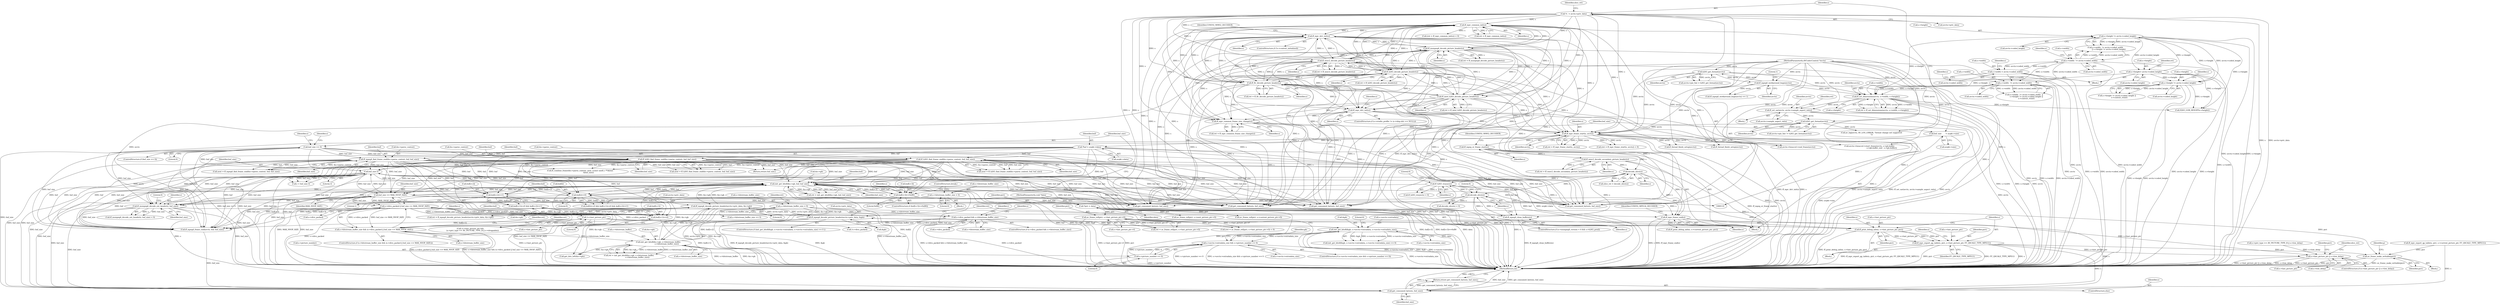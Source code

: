 digraph "0_FFmpeg_bd27a9364ca274ca97f1df6d984e88a0700fb235_0@pointer" {
"1001319" [label="(Call,ff_print_debug_info(s, s->last_picture_ptr, pict))"];
"1001208" [label="(Call,ff_mpv_frame_end(s))"];
"1000995" [label="(Call,ff_wmv2_decode_secondary_picture_header(s))"];
"1000982" [label="(Call,ff_mpeg_er_frame_start(s))"];
"1000938" [label="(Call,ff_mpv_frame_start(s, avctx))"];
"1000129" [label="(Call,*s  = avctx->priv_data)"];
"1000729" [label="(Call,ff_mpv_common_frame_size_change(s))"];
"1000594" [label="(Call,ff_mpv_common_init(s))"];
"1000396" [label="(Call,ff_mpv_idct_init(s))"];
"1000421" [label="(Call,ff_msmpeg4_decode_picture_header(s))"];
"1000409" [label="(Call,ff_wmv2_decode_picture_header(s))"];
"1000509" [label="(Call,ff_h263_decode_picture_header(s))"];
"1000503" [label="(Call,ff_flv_decode_picture_header(s))"];
"1000491" [label="(Call,ff_intel_h263_decode_picture_header(s))"];
"1000677" [label="(Call,ff_mpv_idct_init(s))"];
"1000588" [label="(Call,h263_get_format(avctx))"];
"1000661" [label="(Call,ff_mpeg4_workaround_bugs(avctx))"];
"1000111" [label="(MethodParameterIn,AVCodecContext *avctx)"];
"1000738" [label="(Call,h263_get_format(avctx))"];
"1000721" [label="(Call,ff_set_sar(avctx, avctx->sample_aspect_ratio))"];
"1000707" [label="(Call,ff_set_dimensions(avctx, s->width, s->height))"];
"1000681" [label="(Call,s->width  != avctx->coded_width)"];
"1000522" [label="(Call,s->width  != avctx->coded_width)"];
"1000543" [label="(Call,s->width = avctx->coded_width)"];
"1000689" [label="(Call,s->height != avctx->coded_height)"];
"1000529" [label="(Call,s->height != avctx->coded_height)"];
"1000550" [label="(Call,s->height= avctx->coded_height)"];
"1001020" [label="(Call,decode_slice(s))"];
"1001087" [label="(Call,ff_h263_resync(s))"];
"1001132" [label="(Call,decode_slice(s))"];
"1001128" [label="(Call,ff_mpeg4_clean_buffers(s))"];
"1001159" [label="(Call,ff_msmpeg4_decode_ext_header(s, buf_size))"];
"1000295" [label="(Call,buf_size-3)"];
"1000373" [label="(Call,init_get_bits8(&s->gb, buf, buf_size))"];
"1000471" [label="(Call,ff_mpeg4_decode_picture_header(avctx->priv_data, &s->gb))"];
"1000463" [label="(Call,ff_mpeg4_decode_picture_header(avctx->priv_data, &gb))"];
"1000449" [label="(Call,init_get_bits8(&gb, s->avctx->extradata, s->avctx->extradata_size))"];
"1000434" [label="(Call,s->avctx->extradata_size && s->picture_number == 0)"];
"1000440" [label="(Call,s->picture_number == 0)"];
"1000359" [label="(Call,init_get_bits8(&s->gb, s->bitstream_buffer,\n                             s->bitstream_buffer_size))"];
"1000346" [label="(Call,s->bitstream_buffer_size && (s->divx_packed || buf_size <= MAX_NVOP_SIZE))"];
"1000280" [label="(Call,s->divx_packed && s->bitstream_buffer_size)"];
"1000350" [label="(Call,s->divx_packed || buf_size <= MAX_NVOP_SIZE)"];
"1000354" [label="(Call,buf_size <= MAX_NVOP_SIZE)"];
"1000205" [label="(Call,ff_mpeg4_find_frame_end(&s->parse_context, buf, buf_size))"];
"1000117" [label="(Call,*buf = avpkt->data)"];
"1000144" [label="(Call,buf_size == 0)"];
"1000123" [label="(Call,buf_size       = avpkt->size)"];
"1000243" [label="(Call,ff_h263_find_frame_end(&s->parse_context, buf, buf_size))"];
"1000224" [label="(Call,ff_h263_find_frame_end(&s->parse_context, buf, buf_size))"];
"1000380" [label="(Call,s->bitstream_buffer_size = 0)"];
"1000339" [label="(Call,s->bitstream_buffer_size = 0)"];
"1000303" [label="(Call,buf[i]==0)"];
"1000316" [label="(Call,buf[i+2]==1)"];
"1000325" [label="(Call,buf[i+3]==0xB0)"];
"1000309" [label="(Call,buf[i+1]==0)"];
"1000804" [label="(Call,!s->last_picture_ptr)"];
"1001309" [label="(Call,av_frame_ref(pict, s->last_picture_ptr->f))"];
"1000140" [label="(Call,*pict = data)"];
"1000112" [label="(MethodParameterIn,void *data)"];
"1001325" [label="(Call,ff_mpv_export_qp_table(s, pict, s->last_picture_ptr, FF_QSCALE_TYPE_MPEG1))"];
"1001333" [label="(Call,s->last_picture_ptr || s->low_delay)"];
"1001365" [label="(Call,av_frame_make_writable(pict))"];
"1001471" [label="(Call,get_consumed_bytes(s, buf_size))"];
"1001470" [label="(Return,return get_consumed_bytes(s, buf_size);)"];
"1001132" [label="(Call,decode_slice(s))"];
"1000509" [label="(Call,ff_h263_decode_picture_header(s))"];
"1000140" [label="(Call,*pict = data)"];
"1000685" [label="(Call,avctx->coded_width)"];
"1000693" [label="(Call,avctx->coded_height)"];
"1000397" [label="(Identifier,s)"];
"1001262" [label="(Call,s->pict_type == AV_PICTURE_TYPE_B || s->low_delay)"];
"1001131" [label="(Call,decode_slice(s) < 0)"];
"1001162" [label="(Literal,0)"];
"1001325" [label="(Call,ff_mpv_export_qp_table(s, pict, s->last_picture_ptr, FF_QSCALE_TYPE_MPEG1))"];
"1000982" [label="(Call,ff_mpeg_er_frame_start(s))"];
"1000521" [label="(Call,s->width  != avctx->coded_width\n            || s->height != avctx->coded_height)"];
"1000364" [label="(Call,s->bitstream_buffer)"];
"1000142" [label="(Identifier,data)"];
"1000492" [label="(Identifier,s)"];
"1000249" [label="(Identifier,buf_size)"];
"1001309" [label="(Call,av_frame_ref(pict, s->last_picture_ptr->f))"];
"1000378" [label="(Identifier,buf)"];
"1001018" [label="(Call,slice_ret = decode_slice(s))"];
"1000805" [label="(Call,s->last_picture_ptr)"];
"1000594" [label="(Call,ff_mpv_common_init(s))"];
"1001292" [label="(Call,ff_mpv_export_qp_table(s, pict, s->current_picture_ptr, FF_QSCALE_TYPE_MPEG1))"];
"1000340" [label="(Call,s->bitstream_buffer_size)"];
"1000296" [label="(Identifier,buf_size)"];
"1000348" [label="(Identifier,s)"];
"1001474" [label="(MethodReturn,int)"];
"1000470" [label="(Identifier,ret)"];
"1000326" [label="(Call,buf[i+3])"];
"1000224" [label="(Call,ff_h263_find_frame_end(&s->parse_context, buf, buf_size))"];
"1000660" [label="(Call,ff_mpeg4_workaround_bugs(avctx) == 1)"];
"1000523" [label="(Call,s->width)"];
"1000263" [label="(Call,ff_combine_frame(&s->parse_context, next, (const uint8_t **)&buf,\n                             &buf_size))"];
"1000316" [label="(Call,buf[i+2]==1)"];
"1000124" [label="(Identifier,buf_size)"];
"1001159" [label="(Call,ff_msmpeg4_decode_ext_header(s, buf_size))"];
"1000307" [label="(Literal,0)"];
"1000677" [label="(Call,ff_mpv_idct_init(s))"];
"1000163" [label="(Call,av_frame_ref(pict, s->next_picture_ptr->f))"];
"1000544" [label="(Call,s->width)"];
"1001337" [label="(Call,s->low_delay)"];
"1000727" [label="(Call,ret = ff_mpv_common_frame_size_change(s))"];
"1000380" [label="(Call,s->bitstream_buffer_size = 0)"];
"1000350" [label="(Call,s->divx_packed || buf_size <= MAX_NVOP_SIZE)"];
"1000356" [label="(Identifier,MAX_NVOP_SIZE)"];
"1000308" [label="(Call,buf[i+1]==0 && buf[i+2]==1)"];
"1001472" [label="(Identifier,s)"];
"1001086" [label="(Call,ff_h263_resync(s) < 0)"];
"1001306" [label="(Call,(ret = av_frame_ref(pict, s->last_picture_ptr->f)) < 0)"];
"1001345" [label="(Identifier,pict)"];
"1001319" [label="(Call,ff_print_debug_info(s, s->last_picture_ptr, pict))"];
"1000410" [label="(Identifier,s)"];
"1000229" [label="(Identifier,buf)"];
"1001469" [label="(ControlStructure,else)"];
"1000206" [label="(Call,&s->parse_context)"];
"1000295" [label="(Call,buf_size-3)"];
"1001118" [label="(ControlStructure,if (s->msmpeg4_version < 4 && s->h263_pred))"];
"1000141" [label="(Identifier,pict)"];
"1001218" [label="(Call,ff_mpeg4_frame_end(avctx, buf, buf_size))"];
"1001366" [label="(Identifier,pict)"];
"1000510" [label="(Identifier,s)"];
"1000244" [label="(Call,&s->parse_context)"];
"1000699" [label="(Block,)"];
"1000143" [label="(ControlStructure,if (buf_size == 0))"];
"1001331" [label="(Identifier,FF_QSCALE_TYPE_MPEG1)"];
"1001460" [label="(Identifier,slice_ret)"];
"1000688" [label="(Call,s->height != avctx->coded_height ||\n        s->context_reinit)"];
"1000463" [label="(Call,ff_mpeg4_decode_picture_header(avctx->priv_data, &gb))"];
"1000682" [label="(Call,s->width)"];
"1000125" [label="(Call,avpkt->size)"];
"1000129" [label="(Call,*s  = avctx->priv_data)"];
"1000678" [label="(Identifier,s)"];
"1000291" [label="(Identifier,i)"];
"1000730" [label="(Identifier,s)"];
"1000665" [label="(ControlStructure,if (s->studio_profile != (s->idsp.idct == NULL)))"];
"1000707" [label="(Call,ff_set_dimensions(avctx, s->width, s->height))"];
"1000276" [label="(Return,return buf_size;)"];
"1000332" [label="(Block,)"];
"1000344" [label="(ControlStructure,break;)"];
"1001365" [label="(Call,av_frame_make_writable(pict))"];
"1000384" [label="(Literal,0)"];
"1001332" [label="(ControlStructure,if (s->last_picture_ptr || s->low_delay))"];
"1000203" [label="(Call,next = ff_mpeg4_find_frame_end(&s->parse_context, buf, buf_size))"];
"1000435" [label="(Call,s->avctx->extradata_size)"];
"1001311" [label="(Call,s->last_picture_ptr->f)"];
"1000472" [label="(Call,avctx->priv_data)"];
"1001321" [label="(Call,s->last_picture_ptr)"];
"1000371" [label="(Call,ret = init_get_bits8(&s->gb, buf, buf_size))"];
"1001473" [label="(Identifier,buf_size)"];
"1001134" [label="(Literal,0)"];
"1000507" [label="(Call,ret = ff_h263_decode_picture_header(s))"];
"1001304" [label="(Block,)"];
"1000491" [label="(Call,ff_intel_h263_decode_picture_header(s))"];
"1000447" [label="(ControlStructure,if (init_get_bits8(&gb, s->avctx->extradata, s->avctx->extradata_size) >= 0 ))"];
"1000211" [label="(Identifier,buf_size)"];
"1000986" [label="(Identifier,CONFIG_WMV2_DECODER)"];
"1000661" [label="(Call,ff_mpeg4_workaround_bugs(avctx))"];
"1000489" [label="(Call,ret = ff_intel_h263_decode_picture_header(s))"];
"1000533" [label="(Call,avctx->coded_height)"];
"1000243" [label="(Call,ff_h263_find_frame_end(&s->parse_context, buf, buf_size))"];
"1000690" [label="(Call,s->height)"];
"1000325" [label="(Call,buf[i+3]==0xB0)"];
"1000322" [label="(Literal,1)"];
"1001333" [label="(Call,s->last_picture_ptr || s->low_delay)"];
"1000433" [label="(ControlStructure,if (s->avctx->extradata_size && s->picture_number == 0))"];
"1000734" [label="(Call,avctx->pix_fmt != h263_get_format(avctx))"];
"1000462" [label="(Literal,0)"];
"1000867" [label="(Call,get_consumed_bytes(s, buf_size))"];
"1000562" [label="(Call,get_consumed_bytes(s, buf_size))"];
"1000662" [label="(Identifier,avctx)"];
"1001133" [label="(Identifier,s)"];
"1000355" [label="(Identifier,buf_size)"];
"1000422" [label="(Identifier,s)"];
"1000501" [label="(Call,ret = ff_flv_decode_picture_header(s))"];
"1000689" [label="(Call,s->height != avctx->coded_height)"];
"1000331" [label="(Literal,0xB0)"];
"1001276" [label="(Call,av_frame_ref(pict, s->current_picture_ptr->f))"];
"1000358" [label="(Identifier,ret)"];
"1001160" [label="(Identifier,s)"];
"1000222" [label="(Call,next = ff_h263_find_frame_end(&s->parse_context, buf, buf_size))"];
"1000280" [label="(Call,s->divx_packed && s->bitstream_buffer_size)"];
"1000588" [label="(Call,h263_get_format(avctx))"];
"1000559" [label="(Identifier,ret)"];
"1000293" [label="(Call,i < buf_size-3)"];
"1001286" [label="(Call,ff_print_debug_info(s, s->current_picture_ptr, pict))"];
"1001231" [label="(Call,ff_thread_finish_setup(avctx))"];
"1000131" [label="(Call,avctx->priv_data)"];
"1001158" [label="(Call,ff_msmpeg4_decode_ext_header(s, buf_size) < 0)"];
"1001208" [label="(Call,ff_mpv_frame_end(s))"];
"1000722" [label="(Identifier,avctx)"];
"1000379" [label="(Identifier,buf_size)"];
"1000945" [label="(Call,!s->divx_packed)"];
"1000111" [label="(MethodParameterIn,AVCodecContext *avctx)"];
"1000949" [label="(Call,ff_thread_finish_setup(avctx))"];
"1000310" [label="(Call,buf[i+1])"];
"1000683" [label="(Identifier,s)"];
"1001212" [label="(Identifier,CONFIG_MPEG4_DECODER)"];
"1000503" [label="(Call,ff_flv_decode_picture_header(s))"];
"1000400" [label="(Identifier,CONFIG_WMV2_DECODER)"];
"1000680" [label="(Call,s->width  != avctx->coded_width  ||\n        s->height != avctx->coded_height ||\n        s->context_reinit)"];
"1001129" [label="(Identifier,s)"];
"1001310" [label="(Identifier,pict)"];
"1000137" [label="(Identifier,slice_ret)"];
"1000591" [label="(Call,(ret = ff_mpv_common_init(s)) < 0)"];
"1000983" [label="(Identifier,s)"];
"1000803" [label="(Call,!s->last_picture_ptr &&\n        (s->pict_type == AV_PICTURE_TYPE_B || s->droppable))"];
"1000531" [label="(Identifier,s)"];
"1000464" [label="(Call,avctx->priv_data)"];
"1000681" [label="(Call,s->width  != avctx->coded_width)"];
"1000469" [label="(Call,ret = ff_mpeg4_decode_picture_header(avctx->priv_data, &s->gb))"];
"1000360" [label="(Call,&s->gb)"];
"1000387" [label="(Identifier,ret)"];
"1000552" [label="(Identifier,s)"];
"1000367" [label="(Call,s->bitstream_buffer_size)"];
"1000317" [label="(Call,buf[i+2])"];
"1000663" [label="(Literal,1)"];
"1000117" [label="(Call,*buf = avpkt->data)"];
"1001021" [label="(Identifier,s)"];
"1001087" [label="(Call,ff_h263_resync(s))"];
"1000939" [label="(Identifier,s)"];
"1000741" [label="(Call,av_log(avctx, AV_LOG_ERROR, \"format change not supported\n\"))"];
"1000475" [label="(Call,&s->gb)"];
"1000112" [label="(MethodParameterIn,void *data)"];
"1000451" [label="(Identifier,gb)"];
"1000935" [label="(Call,(ret = ff_mpv_frame_start(s, avctx)) < 0)"];
"1000804" [label="(Call,!s->last_picture_ptr)"];
"1000441" [label="(Call,s->picture_number)"];
"1001328" [label="(Call,s->last_picture_ptr)"];
"1000938" [label="(Call,ff_mpv_frame_start(s, avctx))"];
"1001064" [label="(Call,get_bits_left(&s->gb))"];
"1001334" [label="(Call,s->last_picture_ptr)"];
"1000188" [label="(Identifier,s)"];
"1000995" [label="(Call,ff_wmv2_decode_secondary_picture_header(s))"];
"1000230" [label="(Identifier,buf_size)"];
"1000152" [label="(Identifier,s)"];
"1000146" [label="(Literal,0)"];
"1000409" [label="(Call,ff_wmv2_decode_picture_header(s))"];
"1001209" [label="(Identifier,s)"];
"1001020" [label="(Call,decode_slice(s))"];
"1000723" [label="(Call,avctx->sample_aspect_ratio)"];
"1001089" [label="(Literal,0)"];
"1000210" [label="(Identifier,buf)"];
"1001200" [label="(Call,avctx->hwaccel->end_frame(avctx))"];
"1000550" [label="(Call,s->height= avctx->coded_height)"];
"1001177" [label="(Call,s->bitstream_buffer_size == 0)"];
"1000118" [label="(Identifier,buf)"];
"1000351" [label="(Call,s->divx_packed)"];
"1001470" [label="(Return,return get_consumed_bytes(s, buf_size);)"];
"1000357" [label="(Call,ret = init_get_bits8(&s->gb, s->bitstream_buffer,\n                             s->bitstream_buffer_size))"];
"1000940" [label="(Identifier,avctx)"];
"1000728" [label="(Identifier,ret)"];
"1001327" [label="(Identifier,pict)"];
"1000297" [label="(Literal,3)"];
"1000335" [label="(Identifier,s)"];
"1001161" [label="(Identifier,buf_size)"];
"1001307" [label="(Call,ret = av_frame_ref(pict, s->last_picture_ptr->f))"];
"1000407" [label="(Call,ret = ff_wmv2_decode_picture_header(s))"];
"1000739" [label="(Identifier,avctx)"];
"1000818" [label="(Call,get_consumed_bytes(s, buf_size))"];
"1000709" [label="(Call,s->width)"];
"1000449" [label="(Call,init_get_bits8(&gb, s->avctx->extradata, s->avctx->extradata_size))"];
"1000448" [label="(Call,init_get_bits8(&gb, s->avctx->extradata, s->avctx->extradata_size) >= 0)"];
"1000543" [label="(Call,s->width = avctx->coded_width)"];
"1000359" [label="(Call,init_get_bits8(&s->gb, s->bitstream_buffer,\n                             s->bitstream_buffer_size))"];
"1001335" [label="(Identifier,s)"];
"1000592" [label="(Call,ret = ff_mpv_common_init(s))"];
"1000345" [label="(ControlStructure,if (s->bitstream_buffer_size && (s->divx_packed || buf_size <= MAX_NVOP_SIZE)))"];
"1000811" [label="(Identifier,s)"];
"1000452" [label="(Call,s->avctx->extradata)"];
"1000721" [label="(Call,ff_set_sar(avctx, avctx->sample_aspect_ratio))"];
"1000697" [label="(Identifier,s)"];
"1000205" [label="(Call,ff_mpeg4_find_frame_end(&s->parse_context, buf, buf_size))"];
"1000381" [label="(Call,s->bitstream_buffer_size)"];
"1001128" [label="(Call,ff_mpeg4_clean_buffers(s))"];
"1000343" [label="(Literal,0)"];
"1000529" [label="(Call,s->height != avctx->coded_height)"];
"1000284" [label="(Call,s->bitstream_buffer_size)"];
"1000324" [label="(ControlStructure,if (buf[i+3]==0xB0))"];
"1001088" [label="(Identifier,s)"];
"1000457" [label="(Call,s->avctx->extradata_size)"];
"1000339" [label="(Call,s->bitstream_buffer_size = 0)"];
"1000467" [label="(Call,&gb)"];
"1001361" [label="(Block,)"];
"1000354" [label="(Call,buf_size <= MAX_NVOP_SIZE)"];
"1000712" [label="(Call,s->height)"];
"1000996" [label="(Identifier,s)"];
"1001320" [label="(Identifier,s)"];
"1000536" [label="(Block,)"];
"1000936" [label="(Call,ret = ff_mpv_frame_start(s, avctx))"];
"1000311" [label="(Identifier,buf)"];
"1001471" [label="(Call,get_consumed_bytes(s, buf_size))"];
"1000315" [label="(Literal,0)"];
"1000504" [label="(Identifier,s)"];
"1000145" [label="(Identifier,buf_size)"];
"1000279" [label="(ControlStructure,if (s->divx_packed && s->bitstream_buffer_size))"];
"1000130" [label="(Identifier,s)"];
"1000691" [label="(Identifier,s)"];
"1000302" [label="(Call,buf[i]==0 && buf[i+1]==0 && buf[i+2]==1)"];
"1000708" [label="(Identifier,avctx)"];
"1000547" [label="(Call,avctx->coded_width)"];
"1000119" [label="(Call,avpkt->data)"];
"1000318" [label="(Identifier,buf)"];
"1000450" [label="(Call,&gb)"];
"1000144" [label="(Call,buf_size == 0)"];
"1000551" [label="(Call,s->height)"];
"1000419" [label="(Call,ret = ff_msmpeg4_decode_picture_header(s))"];
"1000444" [label="(Literal,0)"];
"1000595" [label="(Identifier,s)"];
"1000471" [label="(Call,ff_mpeg4_decode_picture_header(avctx->priv_data, &s->gb))"];
"1000304" [label="(Call,buf[i])"];
"1000993" [label="(Call,ret = ff_wmv2_decode_secondary_picture_header(s))"];
"1000434" [label="(Call,s->avctx->extradata_size && s->picture_number == 0)"];
"1000526" [label="(Call,avctx->coded_width)"];
"1001324" [label="(Identifier,pict)"];
"1000346" [label="(Call,s->bitstream_buffer_size && (s->divx_packed || buf_size <= MAX_NVOP_SIZE))"];
"1000852" [label="(Call,get_consumed_bytes(s, buf_size))"];
"1000530" [label="(Call,s->height)"];
"1000440" [label="(Call,s->picture_number == 0)"];
"1000303" [label="(Call,buf[i]==0)"];
"1000347" [label="(Call,s->bitstream_buffer_size)"];
"1000372" [label="(Identifier,ret)"];
"1000738" [label="(Call,h263_get_format(avctx))"];
"1000958" [label="(Call,avctx->hwaccel->start_frame(avctx, s->gb.buffer,\n                                          s->gb.buffer_end - s->gb.buffer))"];
"1000421" [label="(Call,ff_msmpeg4_decode_picture_header(s))"];
"1000554" [label="(Call,avctx->coded_height)"];
"1000225" [label="(Call,&s->parse_context)"];
"1001326" [label="(Identifier,s)"];
"1000705" [label="(Call,ret = ff_set_dimensions(avctx, s->width, s->height))"];
"1000774" [label="(Call,H263_GOB_HEIGHT(s->height))"];
"1000309" [label="(Call,buf[i+1]==0)"];
"1000281" [label="(Call,s->divx_packed)"];
"1000241" [label="(Call,next = ff_h263_find_frame_end(&s->parse_context, buf, buf_size))"];
"1000391" [label="(ControlStructure,if (!s->context_initialized))"];
"1000589" [label="(Identifier,avctx)"];
"1000729" [label="(Call,ff_mpv_common_frame_size_change(s))"];
"1001369" [label="(Identifier,p)"];
"1000374" [label="(Call,&s->gb)"];
"1000123" [label="(Call,buf_size       = avpkt->size)"];
"1000373" [label="(Call,init_get_bits8(&s->gb, buf, buf_size))"];
"1000248" [label="(Identifier,buf)"];
"1000115" [label="(Block,)"];
"1000522" [label="(Call,s->width  != avctx->coded_width)"];
"1000584" [label="(Call,avctx->pix_fmt = h263_get_format(avctx))"];
"1000396" [label="(Call,ff_mpv_idct_init(s))"];
"1001319" -> "1001304"  [label="AST: "];
"1001319" -> "1001324"  [label="CFG: "];
"1001320" -> "1001319"  [label="AST: "];
"1001321" -> "1001319"  [label="AST: "];
"1001324" -> "1001319"  [label="AST: "];
"1001326" -> "1001319"  [label="CFG: "];
"1001319" -> "1001474"  [label="DDG: ff_print_debug_info(s, s->last_picture_ptr, pict)"];
"1001208" -> "1001319"  [label="DDG: s"];
"1000804" -> "1001319"  [label="DDG: s->last_picture_ptr"];
"1001309" -> "1001319"  [label="DDG: pict"];
"1001319" -> "1001325"  [label="DDG: s"];
"1001319" -> "1001325"  [label="DDG: pict"];
"1001319" -> "1001325"  [label="DDG: s->last_picture_ptr"];
"1001208" -> "1000115"  [label="AST: "];
"1001208" -> "1001209"  [label="CFG: "];
"1001209" -> "1001208"  [label="AST: "];
"1001212" -> "1001208"  [label="CFG: "];
"1001208" -> "1001474"  [label="DDG: s"];
"1001208" -> "1001474"  [label="DDG: ff_mpv_frame_end(s)"];
"1000995" -> "1001208"  [label="DDG: s"];
"1001020" -> "1001208"  [label="DDG: s"];
"1001087" -> "1001208"  [label="DDG: s"];
"1001159" -> "1001208"  [label="DDG: s"];
"1001132" -> "1001208"  [label="DDG: s"];
"1001208" -> "1001286"  [label="DDG: s"];
"1001208" -> "1001471"  [label="DDG: s"];
"1000995" -> "1000993"  [label="AST: "];
"1000995" -> "1000996"  [label="CFG: "];
"1000996" -> "1000995"  [label="AST: "];
"1000993" -> "1000995"  [label="CFG: "];
"1000995" -> "1001474"  [label="DDG: s"];
"1000995" -> "1000993"  [label="DDG: s"];
"1000982" -> "1000995"  [label="DDG: s"];
"1000995" -> "1001020"  [label="DDG: s"];
"1000982" -> "1000115"  [label="AST: "];
"1000982" -> "1000983"  [label="CFG: "];
"1000983" -> "1000982"  [label="AST: "];
"1000986" -> "1000982"  [label="CFG: "];
"1000982" -> "1001474"  [label="DDG: ff_mpeg_er_frame_start(s)"];
"1000938" -> "1000982"  [label="DDG: s"];
"1000982" -> "1001020"  [label="DDG: s"];
"1000938" -> "1000936"  [label="AST: "];
"1000938" -> "1000940"  [label="CFG: "];
"1000939" -> "1000938"  [label="AST: "];
"1000940" -> "1000938"  [label="AST: "];
"1000936" -> "1000938"  [label="CFG: "];
"1000938" -> "1001474"  [label="DDG: s"];
"1000938" -> "1001474"  [label="DDG: avctx"];
"1000938" -> "1000935"  [label="DDG: s"];
"1000938" -> "1000935"  [label="DDG: avctx"];
"1000938" -> "1000936"  [label="DDG: s"];
"1000938" -> "1000936"  [label="DDG: avctx"];
"1000129" -> "1000938"  [label="DDG: s"];
"1000729" -> "1000938"  [label="DDG: s"];
"1000594" -> "1000938"  [label="DDG: s"];
"1000421" -> "1000938"  [label="DDG: s"];
"1000409" -> "1000938"  [label="DDG: s"];
"1000509" -> "1000938"  [label="DDG: s"];
"1000677" -> "1000938"  [label="DDG: s"];
"1000396" -> "1000938"  [label="DDG: s"];
"1000503" -> "1000938"  [label="DDG: s"];
"1000491" -> "1000938"  [label="DDG: s"];
"1000588" -> "1000938"  [label="DDG: avctx"];
"1000738" -> "1000938"  [label="DDG: avctx"];
"1000661" -> "1000938"  [label="DDG: avctx"];
"1000111" -> "1000938"  [label="DDG: avctx"];
"1000938" -> "1000949"  [label="DDG: avctx"];
"1000938" -> "1000958"  [label="DDG: avctx"];
"1000938" -> "1001200"  [label="DDG: avctx"];
"1000938" -> "1001218"  [label="DDG: avctx"];
"1000938" -> "1001231"  [label="DDG: avctx"];
"1000129" -> "1000115"  [label="AST: "];
"1000129" -> "1000131"  [label="CFG: "];
"1000130" -> "1000129"  [label="AST: "];
"1000131" -> "1000129"  [label="AST: "];
"1000137" -> "1000129"  [label="CFG: "];
"1000129" -> "1001474"  [label="DDG: s"];
"1000129" -> "1001474"  [label="DDG: avctx->priv_data"];
"1000129" -> "1000396"  [label="DDG: s"];
"1000129" -> "1000409"  [label="DDG: s"];
"1000129" -> "1000421"  [label="DDG: s"];
"1000129" -> "1000491"  [label="DDG: s"];
"1000129" -> "1000503"  [label="DDG: s"];
"1000129" -> "1000509"  [label="DDG: s"];
"1000129" -> "1000562"  [label="DDG: s"];
"1000129" -> "1000594"  [label="DDG: s"];
"1000129" -> "1000677"  [label="DDG: s"];
"1000129" -> "1000729"  [label="DDG: s"];
"1000129" -> "1000818"  [label="DDG: s"];
"1000129" -> "1000852"  [label="DDG: s"];
"1000129" -> "1000867"  [label="DDG: s"];
"1000729" -> "1000727"  [label="AST: "];
"1000729" -> "1000730"  [label="CFG: "];
"1000730" -> "1000729"  [label="AST: "];
"1000727" -> "1000729"  [label="CFG: "];
"1000729" -> "1001474"  [label="DDG: s"];
"1000729" -> "1000727"  [label="DDG: s"];
"1000594" -> "1000729"  [label="DDG: s"];
"1000421" -> "1000729"  [label="DDG: s"];
"1000409" -> "1000729"  [label="DDG: s"];
"1000509" -> "1000729"  [label="DDG: s"];
"1000677" -> "1000729"  [label="DDG: s"];
"1000396" -> "1000729"  [label="DDG: s"];
"1000503" -> "1000729"  [label="DDG: s"];
"1000491" -> "1000729"  [label="DDG: s"];
"1000729" -> "1000818"  [label="DDG: s"];
"1000729" -> "1000852"  [label="DDG: s"];
"1000729" -> "1000867"  [label="DDG: s"];
"1000594" -> "1000592"  [label="AST: "];
"1000594" -> "1000595"  [label="CFG: "];
"1000595" -> "1000594"  [label="AST: "];
"1000592" -> "1000594"  [label="CFG: "];
"1000594" -> "1001474"  [label="DDG: s"];
"1000594" -> "1000396"  [label="DDG: s"];
"1000594" -> "1000409"  [label="DDG: s"];
"1000594" -> "1000421"  [label="DDG: s"];
"1000594" -> "1000491"  [label="DDG: s"];
"1000594" -> "1000503"  [label="DDG: s"];
"1000594" -> "1000509"  [label="DDG: s"];
"1000594" -> "1000562"  [label="DDG: s"];
"1000594" -> "1000591"  [label="DDG: s"];
"1000594" -> "1000592"  [label="DDG: s"];
"1000396" -> "1000594"  [label="DDG: s"];
"1000421" -> "1000594"  [label="DDG: s"];
"1000409" -> "1000594"  [label="DDG: s"];
"1000509" -> "1000594"  [label="DDG: s"];
"1000503" -> "1000594"  [label="DDG: s"];
"1000491" -> "1000594"  [label="DDG: s"];
"1000594" -> "1000677"  [label="DDG: s"];
"1000594" -> "1000818"  [label="DDG: s"];
"1000594" -> "1000852"  [label="DDG: s"];
"1000594" -> "1000867"  [label="DDG: s"];
"1000396" -> "1000391"  [label="AST: "];
"1000396" -> "1000397"  [label="CFG: "];
"1000397" -> "1000396"  [label="AST: "];
"1000400" -> "1000396"  [label="CFG: "];
"1000396" -> "1001474"  [label="DDG: ff_mpv_idct_init(s)"];
"1000396" -> "1001474"  [label="DDG: s"];
"1000421" -> "1000396"  [label="DDG: s"];
"1000409" -> "1000396"  [label="DDG: s"];
"1000509" -> "1000396"  [label="DDG: s"];
"1000503" -> "1000396"  [label="DDG: s"];
"1000491" -> "1000396"  [label="DDG: s"];
"1000396" -> "1000409"  [label="DDG: s"];
"1000396" -> "1000421"  [label="DDG: s"];
"1000396" -> "1000491"  [label="DDG: s"];
"1000396" -> "1000503"  [label="DDG: s"];
"1000396" -> "1000509"  [label="DDG: s"];
"1000396" -> "1000562"  [label="DDG: s"];
"1000396" -> "1000677"  [label="DDG: s"];
"1000396" -> "1000818"  [label="DDG: s"];
"1000396" -> "1000852"  [label="DDG: s"];
"1000396" -> "1000867"  [label="DDG: s"];
"1000421" -> "1000419"  [label="AST: "];
"1000421" -> "1000422"  [label="CFG: "];
"1000422" -> "1000421"  [label="AST: "];
"1000419" -> "1000421"  [label="CFG: "];
"1000421" -> "1001474"  [label="DDG: s"];
"1000421" -> "1000409"  [label="DDG: s"];
"1000421" -> "1000419"  [label="DDG: s"];
"1000409" -> "1000421"  [label="DDG: s"];
"1000509" -> "1000421"  [label="DDG: s"];
"1000503" -> "1000421"  [label="DDG: s"];
"1000491" -> "1000421"  [label="DDG: s"];
"1000421" -> "1000491"  [label="DDG: s"];
"1000421" -> "1000503"  [label="DDG: s"];
"1000421" -> "1000509"  [label="DDG: s"];
"1000421" -> "1000562"  [label="DDG: s"];
"1000421" -> "1000677"  [label="DDG: s"];
"1000421" -> "1000818"  [label="DDG: s"];
"1000421" -> "1000852"  [label="DDG: s"];
"1000421" -> "1000867"  [label="DDG: s"];
"1000409" -> "1000407"  [label="AST: "];
"1000409" -> "1000410"  [label="CFG: "];
"1000410" -> "1000409"  [label="AST: "];
"1000407" -> "1000409"  [label="CFG: "];
"1000409" -> "1001474"  [label="DDG: s"];
"1000409" -> "1000407"  [label="DDG: s"];
"1000509" -> "1000409"  [label="DDG: s"];
"1000503" -> "1000409"  [label="DDG: s"];
"1000491" -> "1000409"  [label="DDG: s"];
"1000409" -> "1000491"  [label="DDG: s"];
"1000409" -> "1000503"  [label="DDG: s"];
"1000409" -> "1000509"  [label="DDG: s"];
"1000409" -> "1000562"  [label="DDG: s"];
"1000409" -> "1000677"  [label="DDG: s"];
"1000409" -> "1000818"  [label="DDG: s"];
"1000409" -> "1000852"  [label="DDG: s"];
"1000409" -> "1000867"  [label="DDG: s"];
"1000509" -> "1000507"  [label="AST: "];
"1000509" -> "1000510"  [label="CFG: "];
"1000510" -> "1000509"  [label="AST: "];
"1000507" -> "1000509"  [label="CFG: "];
"1000509" -> "1001474"  [label="DDG: s"];
"1000509" -> "1000491"  [label="DDG: s"];
"1000509" -> "1000503"  [label="DDG: s"];
"1000509" -> "1000507"  [label="DDG: s"];
"1000503" -> "1000509"  [label="DDG: s"];
"1000491" -> "1000509"  [label="DDG: s"];
"1000509" -> "1000562"  [label="DDG: s"];
"1000509" -> "1000677"  [label="DDG: s"];
"1000509" -> "1000818"  [label="DDG: s"];
"1000509" -> "1000852"  [label="DDG: s"];
"1000509" -> "1000867"  [label="DDG: s"];
"1000503" -> "1000501"  [label="AST: "];
"1000503" -> "1000504"  [label="CFG: "];
"1000504" -> "1000503"  [label="AST: "];
"1000501" -> "1000503"  [label="CFG: "];
"1000503" -> "1001474"  [label="DDG: s"];
"1000503" -> "1000491"  [label="DDG: s"];
"1000503" -> "1000501"  [label="DDG: s"];
"1000491" -> "1000503"  [label="DDG: s"];
"1000503" -> "1000562"  [label="DDG: s"];
"1000503" -> "1000677"  [label="DDG: s"];
"1000503" -> "1000818"  [label="DDG: s"];
"1000503" -> "1000852"  [label="DDG: s"];
"1000503" -> "1000867"  [label="DDG: s"];
"1000491" -> "1000489"  [label="AST: "];
"1000491" -> "1000492"  [label="CFG: "];
"1000492" -> "1000491"  [label="AST: "];
"1000489" -> "1000491"  [label="CFG: "];
"1000491" -> "1001474"  [label="DDG: s"];
"1000491" -> "1000489"  [label="DDG: s"];
"1000491" -> "1000562"  [label="DDG: s"];
"1000491" -> "1000677"  [label="DDG: s"];
"1000491" -> "1000818"  [label="DDG: s"];
"1000491" -> "1000852"  [label="DDG: s"];
"1000491" -> "1000867"  [label="DDG: s"];
"1000677" -> "1000665"  [label="AST: "];
"1000677" -> "1000678"  [label="CFG: "];
"1000678" -> "1000677"  [label="AST: "];
"1000683" -> "1000677"  [label="CFG: "];
"1000677" -> "1001474"  [label="DDG: s"];
"1000677" -> "1001474"  [label="DDG: ff_mpv_idct_init(s)"];
"1000677" -> "1000818"  [label="DDG: s"];
"1000677" -> "1000852"  [label="DDG: s"];
"1000677" -> "1000867"  [label="DDG: s"];
"1000588" -> "1000584"  [label="AST: "];
"1000588" -> "1000589"  [label="CFG: "];
"1000589" -> "1000588"  [label="AST: "];
"1000584" -> "1000588"  [label="CFG: "];
"1000588" -> "1001474"  [label="DDG: avctx"];
"1000588" -> "1000584"  [label="DDG: avctx"];
"1000661" -> "1000588"  [label="DDG: avctx"];
"1000111" -> "1000588"  [label="DDG: avctx"];
"1000588" -> "1000661"  [label="DDG: avctx"];
"1000588" -> "1000707"  [label="DDG: avctx"];
"1000661" -> "1000660"  [label="AST: "];
"1000661" -> "1000662"  [label="CFG: "];
"1000662" -> "1000661"  [label="AST: "];
"1000663" -> "1000661"  [label="CFG: "];
"1000661" -> "1001474"  [label="DDG: avctx"];
"1000661" -> "1000660"  [label="DDG: avctx"];
"1000111" -> "1000661"  [label="DDG: avctx"];
"1000661" -> "1000707"  [label="DDG: avctx"];
"1000111" -> "1000110"  [label="AST: "];
"1000111" -> "1001474"  [label="DDG: avctx"];
"1000111" -> "1000707"  [label="DDG: avctx"];
"1000111" -> "1000721"  [label="DDG: avctx"];
"1000111" -> "1000738"  [label="DDG: avctx"];
"1000111" -> "1000741"  [label="DDG: avctx"];
"1000111" -> "1000949"  [label="DDG: avctx"];
"1000111" -> "1000958"  [label="DDG: avctx"];
"1000111" -> "1001200"  [label="DDG: avctx"];
"1000111" -> "1001218"  [label="DDG: avctx"];
"1000111" -> "1001231"  [label="DDG: avctx"];
"1000738" -> "1000734"  [label="AST: "];
"1000738" -> "1000739"  [label="CFG: "];
"1000739" -> "1000738"  [label="AST: "];
"1000734" -> "1000738"  [label="CFG: "];
"1000738" -> "1001474"  [label="DDG: avctx"];
"1000738" -> "1000734"  [label="DDG: avctx"];
"1000721" -> "1000738"  [label="DDG: avctx"];
"1000738" -> "1000741"  [label="DDG: avctx"];
"1000721" -> "1000699"  [label="AST: "];
"1000721" -> "1000723"  [label="CFG: "];
"1000722" -> "1000721"  [label="AST: "];
"1000723" -> "1000721"  [label="AST: "];
"1000728" -> "1000721"  [label="CFG: "];
"1000721" -> "1001474"  [label="DDG: ff_set_sar(avctx, avctx->sample_aspect_ratio)"];
"1000721" -> "1001474"  [label="DDG: avctx"];
"1000721" -> "1001474"  [label="DDG: avctx->sample_aspect_ratio"];
"1000707" -> "1000721"  [label="DDG: avctx"];
"1000707" -> "1000705"  [label="AST: "];
"1000707" -> "1000712"  [label="CFG: "];
"1000708" -> "1000707"  [label="AST: "];
"1000709" -> "1000707"  [label="AST: "];
"1000712" -> "1000707"  [label="AST: "];
"1000705" -> "1000707"  [label="CFG: "];
"1000707" -> "1001474"  [label="DDG: s->width"];
"1000707" -> "1001474"  [label="DDG: s->height"];
"1000707" -> "1001474"  [label="DDG: avctx"];
"1000707" -> "1000705"  [label="DDG: avctx"];
"1000707" -> "1000705"  [label="DDG: s->width"];
"1000707" -> "1000705"  [label="DDG: s->height"];
"1000681" -> "1000707"  [label="DDG: s->width"];
"1000689" -> "1000707"  [label="DDG: s->height"];
"1000529" -> "1000707"  [label="DDG: s->height"];
"1000550" -> "1000707"  [label="DDG: s->height"];
"1000707" -> "1000774"  [label="DDG: s->height"];
"1000681" -> "1000680"  [label="AST: "];
"1000681" -> "1000685"  [label="CFG: "];
"1000682" -> "1000681"  [label="AST: "];
"1000685" -> "1000681"  [label="AST: "];
"1000691" -> "1000681"  [label="CFG: "];
"1000680" -> "1000681"  [label="CFG: "];
"1000681" -> "1001474"  [label="DDG: s->width"];
"1000681" -> "1001474"  [label="DDG: avctx->coded_width"];
"1000681" -> "1000680"  [label="DDG: s->width"];
"1000681" -> "1000680"  [label="DDG: avctx->coded_width"];
"1000522" -> "1000681"  [label="DDG: s->width"];
"1000522" -> "1000681"  [label="DDG: avctx->coded_width"];
"1000543" -> "1000681"  [label="DDG: s->width"];
"1000522" -> "1000521"  [label="AST: "];
"1000522" -> "1000526"  [label="CFG: "];
"1000523" -> "1000522"  [label="AST: "];
"1000526" -> "1000522"  [label="AST: "];
"1000531" -> "1000522"  [label="CFG: "];
"1000521" -> "1000522"  [label="CFG: "];
"1000522" -> "1001474"  [label="DDG: avctx->coded_width"];
"1000522" -> "1001474"  [label="DDG: s->width"];
"1000522" -> "1000521"  [label="DDG: s->width"];
"1000522" -> "1000521"  [label="DDG: avctx->coded_width"];
"1000543" -> "1000522"  [label="DDG: s->width"];
"1000522" -> "1000543"  [label="DDG: avctx->coded_width"];
"1000543" -> "1000536"  [label="AST: "];
"1000543" -> "1000547"  [label="CFG: "];
"1000544" -> "1000543"  [label="AST: "];
"1000547" -> "1000543"  [label="AST: "];
"1000552" -> "1000543"  [label="CFG: "];
"1000543" -> "1001474"  [label="DDG: avctx->coded_width"];
"1000543" -> "1001474"  [label="DDG: s->width"];
"1000689" -> "1000688"  [label="AST: "];
"1000689" -> "1000693"  [label="CFG: "];
"1000690" -> "1000689"  [label="AST: "];
"1000693" -> "1000689"  [label="AST: "];
"1000697" -> "1000689"  [label="CFG: "];
"1000688" -> "1000689"  [label="CFG: "];
"1000689" -> "1001474"  [label="DDG: avctx->coded_height"];
"1000689" -> "1001474"  [label="DDG: s->height"];
"1000689" -> "1000688"  [label="DDG: s->height"];
"1000689" -> "1000688"  [label="DDG: avctx->coded_height"];
"1000529" -> "1000689"  [label="DDG: s->height"];
"1000529" -> "1000689"  [label="DDG: avctx->coded_height"];
"1000550" -> "1000689"  [label="DDG: s->height"];
"1000689" -> "1000774"  [label="DDG: s->height"];
"1000529" -> "1000521"  [label="AST: "];
"1000529" -> "1000533"  [label="CFG: "];
"1000530" -> "1000529"  [label="AST: "];
"1000533" -> "1000529"  [label="AST: "];
"1000521" -> "1000529"  [label="CFG: "];
"1000529" -> "1001474"  [label="DDG: avctx->coded_height"];
"1000529" -> "1001474"  [label="DDG: s->height"];
"1000529" -> "1000521"  [label="DDG: s->height"];
"1000529" -> "1000521"  [label="DDG: avctx->coded_height"];
"1000550" -> "1000529"  [label="DDG: s->height"];
"1000529" -> "1000550"  [label="DDG: avctx->coded_height"];
"1000529" -> "1000774"  [label="DDG: s->height"];
"1000550" -> "1000536"  [label="AST: "];
"1000550" -> "1000554"  [label="CFG: "];
"1000551" -> "1000550"  [label="AST: "];
"1000554" -> "1000550"  [label="AST: "];
"1000559" -> "1000550"  [label="CFG: "];
"1000550" -> "1001474"  [label="DDG: avctx->coded_height"];
"1000550" -> "1001474"  [label="DDG: s->height"];
"1000550" -> "1000774"  [label="DDG: s->height"];
"1001020" -> "1001018"  [label="AST: "];
"1001020" -> "1001021"  [label="CFG: "];
"1001021" -> "1001020"  [label="AST: "];
"1001018" -> "1001020"  [label="CFG: "];
"1001020" -> "1001474"  [label="DDG: s"];
"1001020" -> "1001018"  [label="DDG: s"];
"1001020" -> "1001087"  [label="DDG: s"];
"1001020" -> "1001128"  [label="DDG: s"];
"1001020" -> "1001132"  [label="DDG: s"];
"1001020" -> "1001159"  [label="DDG: s"];
"1001087" -> "1001086"  [label="AST: "];
"1001087" -> "1001088"  [label="CFG: "];
"1001088" -> "1001087"  [label="AST: "];
"1001089" -> "1001087"  [label="CFG: "];
"1001087" -> "1001474"  [label="DDG: s"];
"1001087" -> "1001086"  [label="DDG: s"];
"1001132" -> "1001087"  [label="DDG: s"];
"1001087" -> "1001128"  [label="DDG: s"];
"1001087" -> "1001132"  [label="DDG: s"];
"1001087" -> "1001159"  [label="DDG: s"];
"1001132" -> "1001131"  [label="AST: "];
"1001132" -> "1001133"  [label="CFG: "];
"1001133" -> "1001132"  [label="AST: "];
"1001134" -> "1001132"  [label="CFG: "];
"1001132" -> "1001474"  [label="DDG: s"];
"1001132" -> "1001128"  [label="DDG: s"];
"1001132" -> "1001131"  [label="DDG: s"];
"1001128" -> "1001132"  [label="DDG: s"];
"1001132" -> "1001159"  [label="DDG: s"];
"1001128" -> "1001118"  [label="AST: "];
"1001128" -> "1001129"  [label="CFG: "];
"1001129" -> "1001128"  [label="AST: "];
"1001133" -> "1001128"  [label="CFG: "];
"1001128" -> "1001474"  [label="DDG: ff_mpeg4_clean_buffers(s)"];
"1001159" -> "1001158"  [label="AST: "];
"1001159" -> "1001161"  [label="CFG: "];
"1001160" -> "1001159"  [label="AST: "];
"1001161" -> "1001159"  [label="AST: "];
"1001162" -> "1001159"  [label="CFG: "];
"1001159" -> "1001474"  [label="DDG: s"];
"1001159" -> "1001474"  [label="DDG: buf_size"];
"1001159" -> "1001158"  [label="DDG: s"];
"1001159" -> "1001158"  [label="DDG: buf_size"];
"1000295" -> "1001159"  [label="DDG: buf_size"];
"1000373" -> "1001159"  [label="DDG: buf_size"];
"1000205" -> "1001159"  [label="DDG: buf_size"];
"1000354" -> "1001159"  [label="DDG: buf_size"];
"1000243" -> "1001159"  [label="DDG: buf_size"];
"1000224" -> "1001159"  [label="DDG: buf_size"];
"1000144" -> "1001159"  [label="DDG: buf_size"];
"1001159" -> "1001218"  [label="DDG: buf_size"];
"1001159" -> "1001471"  [label="DDG: buf_size"];
"1000295" -> "1000293"  [label="AST: "];
"1000295" -> "1000297"  [label="CFG: "];
"1000296" -> "1000295"  [label="AST: "];
"1000297" -> "1000295"  [label="AST: "];
"1000293" -> "1000295"  [label="CFG: "];
"1000295" -> "1001474"  [label="DDG: buf_size"];
"1000295" -> "1000293"  [label="DDG: buf_size"];
"1000295" -> "1000293"  [label="DDG: 3"];
"1000373" -> "1000295"  [label="DDG: buf_size"];
"1000205" -> "1000295"  [label="DDG: buf_size"];
"1000354" -> "1000295"  [label="DDG: buf_size"];
"1000243" -> "1000295"  [label="DDG: buf_size"];
"1000224" -> "1000295"  [label="DDG: buf_size"];
"1000144" -> "1000295"  [label="DDG: buf_size"];
"1000295" -> "1000354"  [label="DDG: buf_size"];
"1000295" -> "1000373"  [label="DDG: buf_size"];
"1000295" -> "1000562"  [label="DDG: buf_size"];
"1000295" -> "1000818"  [label="DDG: buf_size"];
"1000295" -> "1000852"  [label="DDG: buf_size"];
"1000295" -> "1000867"  [label="DDG: buf_size"];
"1000295" -> "1001218"  [label="DDG: buf_size"];
"1000295" -> "1001471"  [label="DDG: buf_size"];
"1000373" -> "1000371"  [label="AST: "];
"1000373" -> "1000379"  [label="CFG: "];
"1000374" -> "1000373"  [label="AST: "];
"1000378" -> "1000373"  [label="AST: "];
"1000379" -> "1000373"  [label="AST: "];
"1000371" -> "1000373"  [label="CFG: "];
"1000373" -> "1001474"  [label="DDG: buf_size"];
"1000373" -> "1001474"  [label="DDG: buf"];
"1000373" -> "1001474"  [label="DDG: &s->gb"];
"1000373" -> "1000303"  [label="DDG: buf"];
"1000373" -> "1000309"  [label="DDG: buf"];
"1000373" -> "1000316"  [label="DDG: buf"];
"1000373" -> "1000325"  [label="DDG: buf"];
"1000373" -> "1000354"  [label="DDG: buf_size"];
"1000373" -> "1000359"  [label="DDG: &s->gb"];
"1000373" -> "1000371"  [label="DDG: &s->gb"];
"1000373" -> "1000371"  [label="DDG: buf"];
"1000373" -> "1000371"  [label="DDG: buf_size"];
"1000471" -> "1000373"  [label="DDG: &s->gb"];
"1000359" -> "1000373"  [label="DDG: &s->gb"];
"1000205" -> "1000373"  [label="DDG: buf"];
"1000205" -> "1000373"  [label="DDG: buf_size"];
"1000303" -> "1000373"  [label="DDG: buf[i]"];
"1000224" -> "1000373"  [label="DDG: buf"];
"1000224" -> "1000373"  [label="DDG: buf_size"];
"1000117" -> "1000373"  [label="DDG: buf"];
"1000316" -> "1000373"  [label="DDG: buf[i+2]"];
"1000325" -> "1000373"  [label="DDG: buf[i+3]"];
"1000243" -> "1000373"  [label="DDG: buf"];
"1000243" -> "1000373"  [label="DDG: buf_size"];
"1000309" -> "1000373"  [label="DDG: buf[i+1]"];
"1000354" -> "1000373"  [label="DDG: buf_size"];
"1000144" -> "1000373"  [label="DDG: buf_size"];
"1000373" -> "1000471"  [label="DDG: &s->gb"];
"1000373" -> "1000562"  [label="DDG: buf_size"];
"1000373" -> "1000818"  [label="DDG: buf_size"];
"1000373" -> "1000852"  [label="DDG: buf_size"];
"1000373" -> "1000867"  [label="DDG: buf_size"];
"1000373" -> "1001064"  [label="DDG: &s->gb"];
"1000373" -> "1001218"  [label="DDG: buf"];
"1000373" -> "1001218"  [label="DDG: buf_size"];
"1000373" -> "1001471"  [label="DDG: buf_size"];
"1000471" -> "1000469"  [label="AST: "];
"1000471" -> "1000475"  [label="CFG: "];
"1000472" -> "1000471"  [label="AST: "];
"1000475" -> "1000471"  [label="AST: "];
"1000469" -> "1000471"  [label="CFG: "];
"1000471" -> "1001474"  [label="DDG: avctx->priv_data"];
"1000471" -> "1001474"  [label="DDG: &s->gb"];
"1000471" -> "1000359"  [label="DDG: &s->gb"];
"1000471" -> "1000463"  [label="DDG: avctx->priv_data"];
"1000471" -> "1000469"  [label="DDG: avctx->priv_data"];
"1000471" -> "1000469"  [label="DDG: &s->gb"];
"1000463" -> "1000471"  [label="DDG: avctx->priv_data"];
"1000359" -> "1000471"  [label="DDG: &s->gb"];
"1000471" -> "1001064"  [label="DDG: &s->gb"];
"1000463" -> "1000447"  [label="AST: "];
"1000463" -> "1000467"  [label="CFG: "];
"1000464" -> "1000463"  [label="AST: "];
"1000467" -> "1000463"  [label="AST: "];
"1000470" -> "1000463"  [label="CFG: "];
"1000463" -> "1001474"  [label="DDG: ff_mpeg4_decode_picture_header(avctx->priv_data, &gb)"];
"1000463" -> "1001474"  [label="DDG: &gb"];
"1000463" -> "1000449"  [label="DDG: &gb"];
"1000449" -> "1000463"  [label="DDG: &gb"];
"1000449" -> "1000448"  [label="AST: "];
"1000449" -> "1000457"  [label="CFG: "];
"1000450" -> "1000449"  [label="AST: "];
"1000452" -> "1000449"  [label="AST: "];
"1000457" -> "1000449"  [label="AST: "];
"1000462" -> "1000449"  [label="CFG: "];
"1000449" -> "1001474"  [label="DDG: s->avctx->extradata_size"];
"1000449" -> "1001474"  [label="DDG: &gb"];
"1000449" -> "1001474"  [label="DDG: s->avctx->extradata"];
"1000449" -> "1000434"  [label="DDG: s->avctx->extradata_size"];
"1000449" -> "1000448"  [label="DDG: &gb"];
"1000449" -> "1000448"  [label="DDG: s->avctx->extradata"];
"1000449" -> "1000448"  [label="DDG: s->avctx->extradata_size"];
"1000434" -> "1000449"  [label="DDG: s->avctx->extradata_size"];
"1000434" -> "1000433"  [label="AST: "];
"1000434" -> "1000435"  [label="CFG: "];
"1000434" -> "1000440"  [label="CFG: "];
"1000435" -> "1000434"  [label="AST: "];
"1000440" -> "1000434"  [label="AST: "];
"1000451" -> "1000434"  [label="CFG: "];
"1000470" -> "1000434"  [label="CFG: "];
"1000434" -> "1001474"  [label="DDG: s->picture_number == 0"];
"1000434" -> "1001474"  [label="DDG: s->avctx->extradata_size && s->picture_number == 0"];
"1000434" -> "1001474"  [label="DDG: s->avctx->extradata_size"];
"1000440" -> "1000434"  [label="DDG: s->picture_number"];
"1000440" -> "1000434"  [label="DDG: 0"];
"1000440" -> "1000444"  [label="CFG: "];
"1000441" -> "1000440"  [label="AST: "];
"1000444" -> "1000440"  [label="AST: "];
"1000440" -> "1001474"  [label="DDG: s->picture_number"];
"1000359" -> "1000357"  [label="AST: "];
"1000359" -> "1000367"  [label="CFG: "];
"1000360" -> "1000359"  [label="AST: "];
"1000364" -> "1000359"  [label="AST: "];
"1000367" -> "1000359"  [label="AST: "];
"1000357" -> "1000359"  [label="CFG: "];
"1000359" -> "1001474"  [label="DDG: s->bitstream_buffer"];
"1000359" -> "1001474"  [label="DDG: &s->gb"];
"1000359" -> "1000357"  [label="DDG: &s->gb"];
"1000359" -> "1000357"  [label="DDG: s->bitstream_buffer"];
"1000359" -> "1000357"  [label="DDG: s->bitstream_buffer_size"];
"1000346" -> "1000359"  [label="DDG: s->bitstream_buffer_size"];
"1000359" -> "1001064"  [label="DDG: &s->gb"];
"1000346" -> "1000345"  [label="AST: "];
"1000346" -> "1000347"  [label="CFG: "];
"1000346" -> "1000350"  [label="CFG: "];
"1000347" -> "1000346"  [label="AST: "];
"1000350" -> "1000346"  [label="AST: "];
"1000358" -> "1000346"  [label="CFG: "];
"1000372" -> "1000346"  [label="CFG: "];
"1000346" -> "1001474"  [label="DDG: s->divx_packed || buf_size <= MAX_NVOP_SIZE"];
"1000346" -> "1001474"  [label="DDG: s->bitstream_buffer_size && (s->divx_packed || buf_size <= MAX_NVOP_SIZE)"];
"1000280" -> "1000346"  [label="DDG: s->bitstream_buffer_size"];
"1000339" -> "1000346"  [label="DDG: s->bitstream_buffer_size"];
"1000350" -> "1000346"  [label="DDG: s->divx_packed"];
"1000350" -> "1000346"  [label="DDG: buf_size <= MAX_NVOP_SIZE"];
"1000280" -> "1000279"  [label="AST: "];
"1000280" -> "1000281"  [label="CFG: "];
"1000280" -> "1000284"  [label="CFG: "];
"1000281" -> "1000280"  [label="AST: "];
"1000284" -> "1000280"  [label="AST: "];
"1000291" -> "1000280"  [label="CFG: "];
"1000348" -> "1000280"  [label="CFG: "];
"1000280" -> "1001474"  [label="DDG: s->divx_packed && s->bitstream_buffer_size"];
"1000280" -> "1001474"  [label="DDG: s->divx_packed"];
"1000350" -> "1000280"  [label="DDG: s->divx_packed"];
"1000380" -> "1000280"  [label="DDG: s->bitstream_buffer_size"];
"1000280" -> "1000350"  [label="DDG: s->divx_packed"];
"1000280" -> "1000945"  [label="DDG: s->divx_packed"];
"1000350" -> "1000351"  [label="CFG: "];
"1000350" -> "1000354"  [label="CFG: "];
"1000351" -> "1000350"  [label="AST: "];
"1000354" -> "1000350"  [label="AST: "];
"1000350" -> "1001474"  [label="DDG: s->divx_packed"];
"1000350" -> "1001474"  [label="DDG: buf_size <= MAX_NVOP_SIZE"];
"1000354" -> "1000350"  [label="DDG: buf_size"];
"1000354" -> "1000350"  [label="DDG: MAX_NVOP_SIZE"];
"1000350" -> "1000945"  [label="DDG: s->divx_packed"];
"1000354" -> "1000356"  [label="CFG: "];
"1000355" -> "1000354"  [label="AST: "];
"1000356" -> "1000354"  [label="AST: "];
"1000354" -> "1001474"  [label="DDG: MAX_NVOP_SIZE"];
"1000354" -> "1001474"  [label="DDG: buf_size"];
"1000205" -> "1000354"  [label="DDG: buf_size"];
"1000243" -> "1000354"  [label="DDG: buf_size"];
"1000224" -> "1000354"  [label="DDG: buf_size"];
"1000144" -> "1000354"  [label="DDG: buf_size"];
"1000354" -> "1000562"  [label="DDG: buf_size"];
"1000354" -> "1000818"  [label="DDG: buf_size"];
"1000354" -> "1000852"  [label="DDG: buf_size"];
"1000354" -> "1000867"  [label="DDG: buf_size"];
"1000354" -> "1001218"  [label="DDG: buf_size"];
"1000354" -> "1001471"  [label="DDG: buf_size"];
"1000205" -> "1000203"  [label="AST: "];
"1000205" -> "1000211"  [label="CFG: "];
"1000206" -> "1000205"  [label="AST: "];
"1000210" -> "1000205"  [label="AST: "];
"1000211" -> "1000205"  [label="AST: "];
"1000203" -> "1000205"  [label="CFG: "];
"1000205" -> "1001474"  [label="DDG: buf"];
"1000205" -> "1001474"  [label="DDG: buf_size"];
"1000205" -> "1000203"  [label="DDG: &s->parse_context"];
"1000205" -> "1000203"  [label="DDG: buf"];
"1000205" -> "1000203"  [label="DDG: buf_size"];
"1000117" -> "1000205"  [label="DDG: buf"];
"1000144" -> "1000205"  [label="DDG: buf_size"];
"1000205" -> "1000263"  [label="DDG: &s->parse_context"];
"1000205" -> "1000276"  [label="DDG: buf_size"];
"1000205" -> "1000303"  [label="DDG: buf"];
"1000205" -> "1000309"  [label="DDG: buf"];
"1000205" -> "1000316"  [label="DDG: buf"];
"1000205" -> "1000325"  [label="DDG: buf"];
"1000205" -> "1000562"  [label="DDG: buf_size"];
"1000205" -> "1000818"  [label="DDG: buf_size"];
"1000205" -> "1000852"  [label="DDG: buf_size"];
"1000205" -> "1000867"  [label="DDG: buf_size"];
"1000205" -> "1001218"  [label="DDG: buf"];
"1000205" -> "1001218"  [label="DDG: buf_size"];
"1000205" -> "1001471"  [label="DDG: buf_size"];
"1000117" -> "1000115"  [label="AST: "];
"1000117" -> "1000119"  [label="CFG: "];
"1000118" -> "1000117"  [label="AST: "];
"1000119" -> "1000117"  [label="AST: "];
"1000124" -> "1000117"  [label="CFG: "];
"1000117" -> "1001474"  [label="DDG: buf"];
"1000117" -> "1001474"  [label="DDG: avpkt->data"];
"1000117" -> "1000224"  [label="DDG: buf"];
"1000117" -> "1000243"  [label="DDG: buf"];
"1000117" -> "1000303"  [label="DDG: buf"];
"1000117" -> "1000309"  [label="DDG: buf"];
"1000117" -> "1000316"  [label="DDG: buf"];
"1000117" -> "1000325"  [label="DDG: buf"];
"1000117" -> "1001218"  [label="DDG: buf"];
"1000144" -> "1000143"  [label="AST: "];
"1000144" -> "1000146"  [label="CFG: "];
"1000145" -> "1000144"  [label="AST: "];
"1000146" -> "1000144"  [label="AST: "];
"1000152" -> "1000144"  [label="CFG: "];
"1000188" -> "1000144"  [label="CFG: "];
"1000144" -> "1001474"  [label="DDG: buf_size == 0"];
"1000144" -> "1001474"  [label="DDG: buf_size"];
"1000123" -> "1000144"  [label="DDG: buf_size"];
"1000144" -> "1000224"  [label="DDG: buf_size"];
"1000144" -> "1000243"  [label="DDG: buf_size"];
"1000144" -> "1000562"  [label="DDG: buf_size"];
"1000144" -> "1000818"  [label="DDG: buf_size"];
"1000144" -> "1000852"  [label="DDG: buf_size"];
"1000144" -> "1000867"  [label="DDG: buf_size"];
"1000144" -> "1001218"  [label="DDG: buf_size"];
"1000144" -> "1001471"  [label="DDG: buf_size"];
"1000123" -> "1000115"  [label="AST: "];
"1000123" -> "1000125"  [label="CFG: "];
"1000124" -> "1000123"  [label="AST: "];
"1000125" -> "1000123"  [label="AST: "];
"1000130" -> "1000123"  [label="CFG: "];
"1000123" -> "1001474"  [label="DDG: avpkt->size"];
"1000243" -> "1000241"  [label="AST: "];
"1000243" -> "1000249"  [label="CFG: "];
"1000244" -> "1000243"  [label="AST: "];
"1000248" -> "1000243"  [label="AST: "];
"1000249" -> "1000243"  [label="AST: "];
"1000241" -> "1000243"  [label="CFG: "];
"1000243" -> "1001474"  [label="DDG: buf"];
"1000243" -> "1001474"  [label="DDG: buf_size"];
"1000243" -> "1000241"  [label="DDG: &s->parse_context"];
"1000243" -> "1000241"  [label="DDG: buf"];
"1000243" -> "1000241"  [label="DDG: buf_size"];
"1000243" -> "1000263"  [label="DDG: &s->parse_context"];
"1000243" -> "1000276"  [label="DDG: buf_size"];
"1000243" -> "1000303"  [label="DDG: buf"];
"1000243" -> "1000309"  [label="DDG: buf"];
"1000243" -> "1000316"  [label="DDG: buf"];
"1000243" -> "1000325"  [label="DDG: buf"];
"1000243" -> "1000562"  [label="DDG: buf_size"];
"1000243" -> "1000818"  [label="DDG: buf_size"];
"1000243" -> "1000852"  [label="DDG: buf_size"];
"1000243" -> "1000867"  [label="DDG: buf_size"];
"1000243" -> "1001218"  [label="DDG: buf"];
"1000243" -> "1001218"  [label="DDG: buf_size"];
"1000243" -> "1001471"  [label="DDG: buf_size"];
"1000224" -> "1000222"  [label="AST: "];
"1000224" -> "1000230"  [label="CFG: "];
"1000225" -> "1000224"  [label="AST: "];
"1000229" -> "1000224"  [label="AST: "];
"1000230" -> "1000224"  [label="AST: "];
"1000222" -> "1000224"  [label="CFG: "];
"1000224" -> "1001474"  [label="DDG: buf"];
"1000224" -> "1001474"  [label="DDG: buf_size"];
"1000224" -> "1000222"  [label="DDG: &s->parse_context"];
"1000224" -> "1000222"  [label="DDG: buf"];
"1000224" -> "1000222"  [label="DDG: buf_size"];
"1000224" -> "1000263"  [label="DDG: &s->parse_context"];
"1000224" -> "1000276"  [label="DDG: buf_size"];
"1000224" -> "1000303"  [label="DDG: buf"];
"1000224" -> "1000309"  [label="DDG: buf"];
"1000224" -> "1000316"  [label="DDG: buf"];
"1000224" -> "1000325"  [label="DDG: buf"];
"1000224" -> "1000562"  [label="DDG: buf_size"];
"1000224" -> "1000818"  [label="DDG: buf_size"];
"1000224" -> "1000852"  [label="DDG: buf_size"];
"1000224" -> "1000867"  [label="DDG: buf_size"];
"1000224" -> "1001218"  [label="DDG: buf"];
"1000224" -> "1001218"  [label="DDG: buf_size"];
"1000224" -> "1001471"  [label="DDG: buf_size"];
"1000380" -> "1000115"  [label="AST: "];
"1000380" -> "1000384"  [label="CFG: "];
"1000381" -> "1000380"  [label="AST: "];
"1000384" -> "1000380"  [label="AST: "];
"1000387" -> "1000380"  [label="CFG: "];
"1000380" -> "1001474"  [label="DDG: s->bitstream_buffer_size"];
"1000380" -> "1001177"  [label="DDG: s->bitstream_buffer_size"];
"1000339" -> "1000332"  [label="AST: "];
"1000339" -> "1000343"  [label="CFG: "];
"1000340" -> "1000339"  [label="AST: "];
"1000343" -> "1000339"  [label="AST: "];
"1000344" -> "1000339"  [label="CFG: "];
"1000303" -> "1000302"  [label="AST: "];
"1000303" -> "1000307"  [label="CFG: "];
"1000304" -> "1000303"  [label="AST: "];
"1000307" -> "1000303"  [label="AST: "];
"1000311" -> "1000303"  [label="CFG: "];
"1000302" -> "1000303"  [label="CFG: "];
"1000303" -> "1001474"  [label="DDG: buf[i]"];
"1000303" -> "1000302"  [label="DDG: buf[i]"];
"1000303" -> "1000302"  [label="DDG: 0"];
"1000303" -> "1001218"  [label="DDG: buf[i]"];
"1000316" -> "1000308"  [label="AST: "];
"1000316" -> "1000322"  [label="CFG: "];
"1000317" -> "1000316"  [label="AST: "];
"1000322" -> "1000316"  [label="AST: "];
"1000308" -> "1000316"  [label="CFG: "];
"1000316" -> "1001474"  [label="DDG: buf[i+2]"];
"1000316" -> "1000308"  [label="DDG: buf[i+2]"];
"1000316" -> "1000308"  [label="DDG: 1"];
"1000316" -> "1001218"  [label="DDG: buf[i+2]"];
"1000325" -> "1000324"  [label="AST: "];
"1000325" -> "1000331"  [label="CFG: "];
"1000326" -> "1000325"  [label="AST: "];
"1000331" -> "1000325"  [label="AST: "];
"1000335" -> "1000325"  [label="CFG: "];
"1000344" -> "1000325"  [label="CFG: "];
"1000325" -> "1001474"  [label="DDG: buf[i+3]"];
"1000325" -> "1001474"  [label="DDG: buf[i+3]==0xB0"];
"1000325" -> "1001218"  [label="DDG: buf[i+3]"];
"1000309" -> "1000308"  [label="AST: "];
"1000309" -> "1000315"  [label="CFG: "];
"1000310" -> "1000309"  [label="AST: "];
"1000315" -> "1000309"  [label="AST: "];
"1000318" -> "1000309"  [label="CFG: "];
"1000308" -> "1000309"  [label="CFG: "];
"1000309" -> "1001474"  [label="DDG: buf[i+1]"];
"1000309" -> "1000308"  [label="DDG: buf[i+1]"];
"1000309" -> "1000308"  [label="DDG: 0"];
"1000309" -> "1001218"  [label="DDG: buf[i+1]"];
"1000804" -> "1000803"  [label="AST: "];
"1000804" -> "1000805"  [label="CFG: "];
"1000805" -> "1000804"  [label="AST: "];
"1000811" -> "1000804"  [label="CFG: "];
"1000803" -> "1000804"  [label="CFG: "];
"1000804" -> "1001474"  [label="DDG: s->last_picture_ptr"];
"1000804" -> "1000803"  [label="DDG: s->last_picture_ptr"];
"1000804" -> "1001333"  [label="DDG: s->last_picture_ptr"];
"1001309" -> "1001307"  [label="AST: "];
"1001309" -> "1001311"  [label="CFG: "];
"1001310" -> "1001309"  [label="AST: "];
"1001311" -> "1001309"  [label="AST: "];
"1001307" -> "1001309"  [label="CFG: "];
"1001309" -> "1001474"  [label="DDG: s->last_picture_ptr->f"];
"1001309" -> "1001474"  [label="DDG: pict"];
"1001309" -> "1001306"  [label="DDG: pict"];
"1001309" -> "1001306"  [label="DDG: s->last_picture_ptr->f"];
"1001309" -> "1001307"  [label="DDG: pict"];
"1001309" -> "1001307"  [label="DDG: s->last_picture_ptr->f"];
"1000140" -> "1001309"  [label="DDG: pict"];
"1000140" -> "1000115"  [label="AST: "];
"1000140" -> "1000142"  [label="CFG: "];
"1000141" -> "1000140"  [label="AST: "];
"1000142" -> "1000140"  [label="AST: "];
"1000145" -> "1000140"  [label="CFG: "];
"1000140" -> "1001474"  [label="DDG: data"];
"1000140" -> "1001474"  [label="DDG: pict"];
"1000112" -> "1000140"  [label="DDG: data"];
"1000140" -> "1000163"  [label="DDG: pict"];
"1000140" -> "1001276"  [label="DDG: pict"];
"1000140" -> "1001365"  [label="DDG: pict"];
"1000112" -> "1000110"  [label="AST: "];
"1000112" -> "1001474"  [label="DDG: data"];
"1001325" -> "1001304"  [label="AST: "];
"1001325" -> "1001331"  [label="CFG: "];
"1001326" -> "1001325"  [label="AST: "];
"1001327" -> "1001325"  [label="AST: "];
"1001328" -> "1001325"  [label="AST: "];
"1001331" -> "1001325"  [label="AST: "];
"1001335" -> "1001325"  [label="CFG: "];
"1001325" -> "1001474"  [label="DDG: s"];
"1001325" -> "1001474"  [label="DDG: ff_mpv_export_qp_table(s, pict, s->last_picture_ptr, FF_QSCALE_TYPE_MPEG1)"];
"1001325" -> "1001474"  [label="DDG: pict"];
"1001325" -> "1001474"  [label="DDG: FF_QSCALE_TYPE_MPEG1"];
"1001325" -> "1001333"  [label="DDG: s->last_picture_ptr"];
"1001325" -> "1001365"  [label="DDG: pict"];
"1001325" -> "1001471"  [label="DDG: s"];
"1001333" -> "1001332"  [label="AST: "];
"1001333" -> "1001334"  [label="CFG: "];
"1001333" -> "1001337"  [label="CFG: "];
"1001334" -> "1001333"  [label="AST: "];
"1001337" -> "1001333"  [label="AST: "];
"1001345" -> "1001333"  [label="CFG: "];
"1001460" -> "1001333"  [label="CFG: "];
"1001333" -> "1001474"  [label="DDG: s->last_picture_ptr || s->low_delay"];
"1001333" -> "1001474"  [label="DDG: s->low_delay"];
"1001333" -> "1001474"  [label="DDG: s->last_picture_ptr"];
"1001262" -> "1001333"  [label="DDG: s->low_delay"];
"1001365" -> "1001361"  [label="AST: "];
"1001365" -> "1001366"  [label="CFG: "];
"1001366" -> "1001365"  [label="AST: "];
"1001369" -> "1001365"  [label="CFG: "];
"1001365" -> "1001474"  [label="DDG: pict"];
"1001365" -> "1001474"  [label="DDG: av_frame_make_writable(pict)"];
"1001292" -> "1001365"  [label="DDG: pict"];
"1001471" -> "1001470"  [label="AST: "];
"1001471" -> "1001473"  [label="CFG: "];
"1001472" -> "1001471"  [label="AST: "];
"1001473" -> "1001471"  [label="AST: "];
"1001470" -> "1001471"  [label="CFG: "];
"1001471" -> "1001474"  [label="DDG: s"];
"1001471" -> "1001474"  [label="DDG: buf_size"];
"1001471" -> "1001474"  [label="DDG: get_consumed_bytes(s, buf_size)"];
"1001471" -> "1001470"  [label="DDG: get_consumed_bytes(s, buf_size)"];
"1001292" -> "1001471"  [label="DDG: s"];
"1001218" -> "1001471"  [label="DDG: buf_size"];
"1001470" -> "1001469"  [label="AST: "];
"1001474" -> "1001470"  [label="CFG: "];
"1001470" -> "1001474"  [label="DDG: <RET>"];
}
